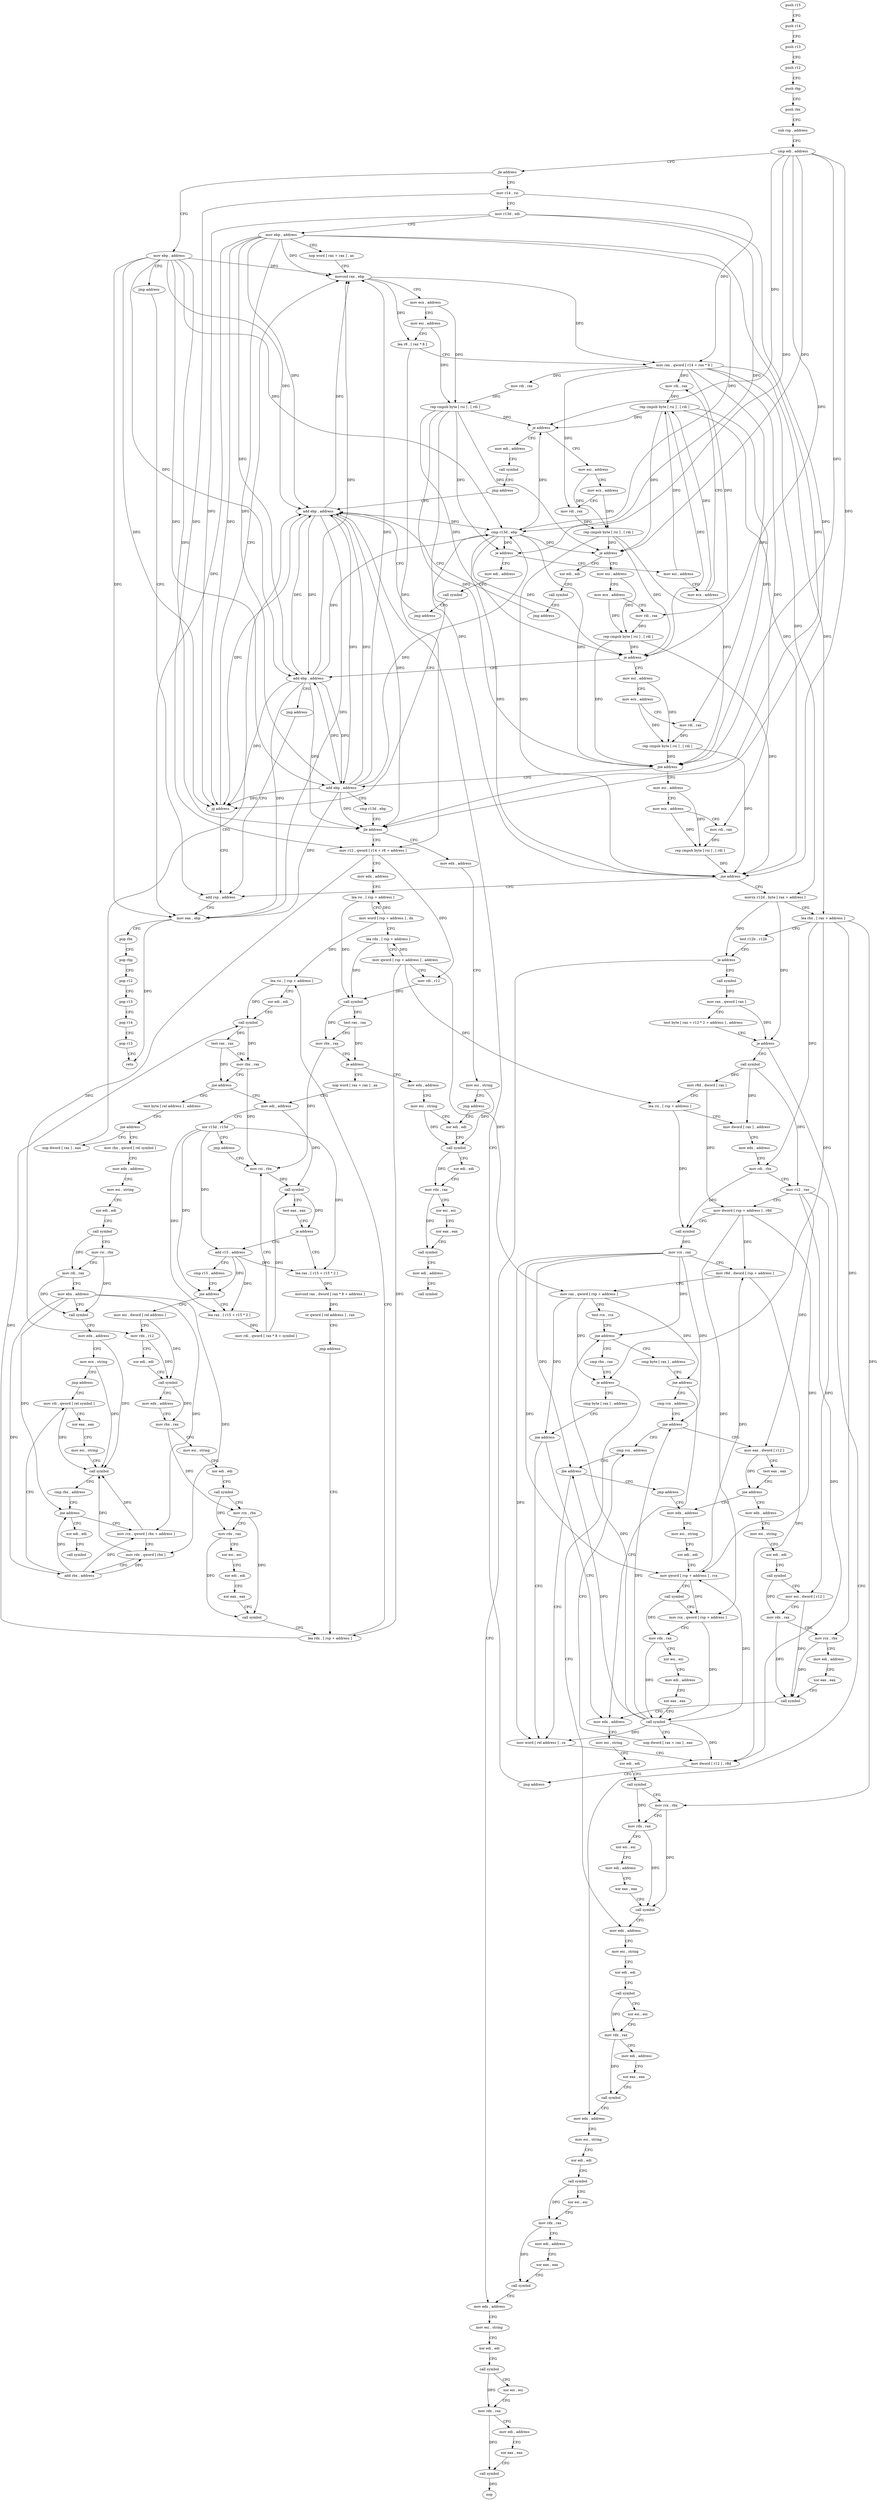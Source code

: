 digraph "func" {
"4233024" [label = "push r15" ]
"4233026" [label = "push r14" ]
"4233028" [label = "push r13" ]
"4233030" [label = "push r12" ]
"4233032" [label = "push rbp" ]
"4233033" [label = "push rbx" ]
"4233034" [label = "sub rsp , address" ]
"4233038" [label = "cmp edi , address" ]
"4233041" [label = "jle address" ]
"4233801" [label = "mov ebp , address" ]
"4233047" [label = "mov r14 , rsi" ]
"4233806" [label = "jmp address" ]
"4233420" [label = "add rsp , address" ]
"4233050" [label = "mov r13d , edi" ]
"4233053" [label = "mov ebp , address" ]
"4233058" [label = "nop word [ rax + rax ] , ax" ]
"4233064" [label = "movsxd rax , ebp" ]
"4233424" [label = "mov eax , ebp" ]
"4233426" [label = "pop rbx" ]
"4233427" [label = "pop rbp" ]
"4233428" [label = "pop r12" ]
"4233430" [label = "pop r13" ]
"4233432" [label = "pop r14" ]
"4233434" [label = "pop r15" ]
"4233436" [label = "retn" ]
"4233464" [label = "mov edi , address" ]
"4233469" [label = "call symbol" ]
"4233474" [label = "jmp address" ]
"4233408" [label = "add ebp , address" ]
"4233100" [label = "mov esi , address" ]
"4233105" [label = "mov ecx , address" ]
"4233110" [label = "mov rdi , rax" ]
"4233113" [label = "rep cmpsb byte [ rsi ] , [ rdi ]" ]
"4233115" [label = "je address" ]
"4233480" [label = "mov edi , address" ]
"4233121" [label = "mov esi , address" ]
"4233411" [label = "cmp r13d , ebp" ]
"4233414" [label = "jg address" ]
"4233485" [label = "call symbol" ]
"4233490" [label = "jmp address" ]
"4233126" [label = "mov ecx , address" ]
"4233131" [label = "mov rdi , rax" ]
"4233134" [label = "rep cmpsb byte [ rsi ] , [ rdi ]" ]
"4233136" [label = "je address" ]
"4233648" [label = "xor edi , edi" ]
"4233142" [label = "mov esi , address" ]
"4233067" [label = "mov ecx , address" ]
"4233072" [label = "mov esi , address" ]
"4233077" [label = "lea r8 , [ rax * 8 ]" ]
"4233085" [label = "mov rax , qword [ r14 + rax * 8 ]" ]
"4233089" [label = "mov rdi , rax" ]
"4233092" [label = "rep cmpsb byte [ rsi ] , [ rdi ]" ]
"4233094" [label = "je address" ]
"4233650" [label = "call symbol" ]
"4233655" [label = "jmp address" ]
"4233147" [label = "mov ecx , address" ]
"4233152" [label = "mov rdi , rax" ]
"4233155" [label = "rep cmpsb byte [ rsi ] , [ rdi ]" ]
"4233157" [label = "je address" ]
"4233793" [label = "add ebp , address" ]
"4233163" [label = "mov esi , address" ]
"4233796" [label = "jmp address" ]
"4233168" [label = "mov ecx , address" ]
"4233173" [label = "mov rdi , rax" ]
"4233176" [label = "rep cmpsb byte [ rsi ] , [ rdi ]" ]
"4233178" [label = "jne address" ]
"4233496" [label = "mov esi , address" ]
"4233184" [label = "add ebp , address" ]
"4233501" [label = "mov ecx , address" ]
"4233506" [label = "mov rdi , rax" ]
"4233509" [label = "rep cmpsb byte [ rsi ] , [ rdi ]" ]
"4233511" [label = "jne address" ]
"4233513" [label = "movzx r12d , byte [ rax + address ]" ]
"4233187" [label = "cmp r13d , ebp" ]
"4233190" [label = "jle address" ]
"4233918" [label = "mov edx , address" ]
"4233196" [label = "mov r12 , qword [ r14 + r8 + address ]" ]
"4233518" [label = "lea rbx , [ rax + address ]" ]
"4233522" [label = "test r12b , r12b" ]
"4233525" [label = "je address" ]
"4234077" [label = "mov edx , address" ]
"4233531" [label = "call symbol" ]
"4233923" [label = "mov esi , string" ]
"4233928" [label = "jmp address" ]
"4233762" [label = "xor edi , edi" ]
"4233201" [label = "mov edx , address" ]
"4233206" [label = "lea rsi , [ rsp + address ]" ]
"4233211" [label = "mov word [ rsp + address ] , dx" ]
"4233216" [label = "lea rdx , [ rsp + address ]" ]
"4233221" [label = "mov qword [ rsp + address ] , address" ]
"4233230" [label = "mov rdi , r12" ]
"4233233" [label = "call symbol" ]
"4233238" [label = "test rax , rax" ]
"4233241" [label = "mov rbx , rax" ]
"4233244" [label = "je address" ]
"4233752" [label = "mov edx , address" ]
"4233250" [label = "nop word [ rax + rax ] , ax" ]
"4234082" [label = "mov esi , string" ]
"4234087" [label = "xor edi , edi" ]
"4234089" [label = "call symbol" ]
"4234094" [label = "xor esi , esi" ]
"4234096" [label = "mov rdx , rax" ]
"4234099" [label = "mov edi , address" ]
"4234104" [label = "xor eax , eax" ]
"4234106" [label = "call symbol" ]
"4234111" [label = "nop" ]
"4233536" [label = "mov rax , qword [ rax ]" ]
"4233539" [label = "test byte [ rax + r12 * 2 + address ] , address" ]
"4233545" [label = "je address" ]
"4234043" [label = "mov edx , address" ]
"4233551" [label = "call symbol" ]
"4233764" [label = "call symbol" ]
"4233769" [label = "xor edi , edi" ]
"4233771" [label = "mov rdx , rax" ]
"4233774" [label = "xor esi , esi" ]
"4233776" [label = "xor eax , eax" ]
"4233778" [label = "call symbol" ]
"4233783" [label = "mov edi , address" ]
"4233788" [label = "call symbol" ]
"4233757" [label = "mov esi , string" ]
"4233256" [label = "mov edi , address" ]
"4234048" [label = "mov esi , string" ]
"4234053" [label = "xor edi , edi" ]
"4234055" [label = "call symbol" ]
"4234060" [label = "xor esi , esi" ]
"4234062" [label = "mov rdx , rax" ]
"4234065" [label = "mov edi , address" ]
"4234070" [label = "xor eax , eax" ]
"4234072" [label = "call symbol" ]
"4233556" [label = "mov r8d , dword [ rax ]" ]
"4233559" [label = "lea rsi , [ rsp + address ]" ]
"4233564" [label = "mov dword [ rax ] , address" ]
"4233570" [label = "mov edx , address" ]
"4233575" [label = "mov rdi , rbx" ]
"4233578" [label = "mov r12 , rax" ]
"4233581" [label = "mov dword [ rsp + address ] , r8d" ]
"4233586" [label = "call symbol" ]
"4233591" [label = "mov rcx , rax" ]
"4233594" [label = "mov r8d , dword [ rsp + address ]" ]
"4233599" [label = "mov rax , qword [ rsp + address ]" ]
"4233604" [label = "test rcx , rcx" ]
"4233607" [label = "jne address" ]
"4233660" [label = "cmp byte [ rax ] , address" ]
"4233609" [label = "cmp rbx , rax" ]
"4233284" [label = "mov rsi , rbx" ]
"4233287" [label = "call symbol" ]
"4233292" [label = "test eax , eax" ]
"4233294" [label = "je address" ]
"4233440" [label = "lea rax , [ r15 + r15 * 2 ]" ]
"4233300" [label = "add r15 , address" ]
"4233663" [label = "jne address" ]
"4233972" [label = "mov edx , address" ]
"4233669" [label = "cmp rcx , address" ]
"4233612" [label = "je address" ]
"4234009" [label = "mov edx , address" ]
"4233618" [label = "cmp byte [ rax ] , address" ]
"4233444" [label = "movsxd rax , dword [ rax * 8 + address ]" ]
"4233452" [label = "or qword [ rel address ] , rax" ]
"4233459" [label = "jmp address" ]
"4233363" [label = "lea rdx , [ rsp + address ]" ]
"4233304" [label = "cmp r15 , address" ]
"4233308" [label = "jne address" ]
"4233272" [label = "lea rax , [ r15 + r15 * 2 ]" ]
"4233310" [label = "mov esi , dword [ rel address ]" ]
"4233977" [label = "mov esi , string" ]
"4233982" [label = "xor edi , edi" ]
"4233984" [label = "call symbol" ]
"4233989" [label = "mov rcx , rbx" ]
"4233992" [label = "mov rdx , rax" ]
"4233995" [label = "xor esi , esi" ]
"4233997" [label = "mov edi , address" ]
"4234002" [label = "xor eax , eax" ]
"4234004" [label = "call symbol" ]
"4233673" [label = "jne address" ]
"4233736" [label = "cmp rcx , address" ]
"4233675" [label = "mov eax , dword [ r12 ]" ]
"4234014" [label = "mov esi , string" ]
"4234019" [label = "xor edi , edi" ]
"4234021" [label = "call symbol" ]
"4234026" [label = "xor esi , esi" ]
"4234028" [label = "mov rdx , rax" ]
"4234031" [label = "mov edi , address" ]
"4234036" [label = "xor eax , eax" ]
"4234038" [label = "call symbol" ]
"4233621" [label = "jne address" ]
"4233627" [label = "mov word [ rel address ] , cx" ]
"4233368" [label = "lea rsi , [ rsp + address ]" ]
"4233373" [label = "xor edi , edi" ]
"4233375" [label = "call symbol" ]
"4233380" [label = "test rax , rax" ]
"4233383" [label = "mov rbx , rax" ]
"4233386" [label = "jne address" ]
"4233392" [label = "test byte [ rel address ] , address" ]
"4233276" [label = "mov rdi , qword [ rax * 8 + symbol ]" ]
"4233316" [label = "mov rdx , r12" ]
"4233319" [label = "xor edi , edi" ]
"4233321" [label = "call symbol" ]
"4233326" [label = "mov edx , address" ]
"4233331" [label = "mov rbx , rax" ]
"4233334" [label = "mov esi , string" ]
"4233339" [label = "xor edi , edi" ]
"4233341" [label = "call symbol" ]
"4233346" [label = "mov rcx , rbx" ]
"4233349" [label = "mov rdx , rax" ]
"4233352" [label = "xor esi , esi" ]
"4233354" [label = "xor edi , edi" ]
"4233356" [label = "xor eax , eax" ]
"4233358" [label = "call symbol" ]
"4233743" [label = "jbe address" ]
"4233745" [label = "jmp address" ]
"4233679" [label = "test eax , eax" ]
"4233681" [label = "jne address" ]
"4233933" [label = "mov edx , address" ]
"4233687" [label = "mov edx , address" ]
"4233634" [label = "mov dword [ r12 ] , r8d" ]
"4233638" [label = "jmp address" ]
"4233261" [label = "xor r15d , r15d" ]
"4233264" [label = "jmp address" ]
"4233399" [label = "jne address" ]
"4233811" [label = "mov rbx , qword [ rel symbol ]" ]
"4233405" [label = "nop dword [ rax ] , eax" ]
"4233938" [label = "mov esi , string" ]
"4233943" [label = "xor edi , edi" ]
"4233945" [label = "call symbol" ]
"4233950" [label = "mov esi , dword [ r12 ]" ]
"4233954" [label = "mov rdx , rax" ]
"4233957" [label = "mov rcx , rbx" ]
"4233960" [label = "mov edi , address" ]
"4233965" [label = "xor eax , eax" ]
"4233967" [label = "call symbol" ]
"4233692" [label = "mov esi , string" ]
"4233697" [label = "xor edi , edi" ]
"4233699" [label = "mov qword [ rsp + address ] , rcx" ]
"4233704" [label = "call symbol" ]
"4233709" [label = "mov rcx , qword [ rsp + address ]" ]
"4233714" [label = "mov rdx , rax" ]
"4233717" [label = "xor esi , esi" ]
"4233719" [label = "mov edi , address" ]
"4233724" [label = "xor eax , eax" ]
"4233726" [label = "call symbol" ]
"4233731" [label = "nop dword [ rax + rax ] , eax" ]
"4233818" [label = "mov edx , address" ]
"4233823" [label = "mov esi , string" ]
"4233828" [label = "xor edi , edi" ]
"4233830" [label = "call symbol" ]
"4233835" [label = "mov rsi , rbx" ]
"4233838" [label = "mov rdi , rax" ]
"4233841" [label = "mov ebx , address" ]
"4233846" [label = "call symbol" ]
"4233851" [label = "mov edx , address" ]
"4233856" [label = "mov ecx , string" ]
"4233861" [label = "jmp address" ]
"4233883" [label = "mov rdi , qword [ rel symbol ]" ]
"4233890" [label = "xor eax , eax" ]
"4233892" [label = "mov esi , string" ]
"4233897" [label = "call symbol" ]
"4233902" [label = "cmp rbx , address" ]
"4233909" [label = "jne address" ]
"4233872" [label = "mov rcx , qword [ rbx + address ]" ]
"4233911" [label = "xor edi , edi" ]
"4233876" [label = "mov rdx , qword [ rbx ]" ]
"4233879" [label = "add rbx , address" ]
"4233913" [label = "call symbol" ]
"4233024" -> "4233026" [ label = "CFG" ]
"4233026" -> "4233028" [ label = "CFG" ]
"4233028" -> "4233030" [ label = "CFG" ]
"4233030" -> "4233032" [ label = "CFG" ]
"4233032" -> "4233033" [ label = "CFG" ]
"4233033" -> "4233034" [ label = "CFG" ]
"4233034" -> "4233038" [ label = "CFG" ]
"4233038" -> "4233041" [ label = "CFG" ]
"4233038" -> "4233115" [ label = "DFG" ]
"4233038" -> "4233136" [ label = "DFG" ]
"4233038" -> "4233094" [ label = "DFG" ]
"4233038" -> "4233157" [ label = "DFG" ]
"4233038" -> "4233178" [ label = "DFG" ]
"4233038" -> "4233511" [ label = "DFG" ]
"4233041" -> "4233801" [ label = "CFG" ]
"4233041" -> "4233047" [ label = "CFG" ]
"4233801" -> "4233806" [ label = "CFG" ]
"4233801" -> "4233424" [ label = "DFG" ]
"4233801" -> "4233064" [ label = "DFG" ]
"4233801" -> "4233408" [ label = "DFG" ]
"4233801" -> "4233411" [ label = "DFG" ]
"4233801" -> "4233414" [ label = "DFG" ]
"4233801" -> "4233793" [ label = "DFG" ]
"4233801" -> "4233184" [ label = "DFG" ]
"4233801" -> "4233190" [ label = "DFG" ]
"4233047" -> "4233050" [ label = "CFG" ]
"4233047" -> "4233085" [ label = "DFG" ]
"4233047" -> "4233196" [ label = "DFG" ]
"4233806" -> "4233420" [ label = "CFG" ]
"4233420" -> "4233424" [ label = "CFG" ]
"4233050" -> "4233053" [ label = "CFG" ]
"4233050" -> "4233411" [ label = "DFG" ]
"4233050" -> "4233414" [ label = "DFG" ]
"4233050" -> "4233190" [ label = "DFG" ]
"4233053" -> "4233058" [ label = "CFG" ]
"4233053" -> "4233424" [ label = "DFG" ]
"4233053" -> "4233064" [ label = "DFG" ]
"4233053" -> "4233408" [ label = "DFG" ]
"4233053" -> "4233411" [ label = "DFG" ]
"4233053" -> "4233414" [ label = "DFG" ]
"4233053" -> "4233793" [ label = "DFG" ]
"4233053" -> "4233184" [ label = "DFG" ]
"4233053" -> "4233190" [ label = "DFG" ]
"4233058" -> "4233064" [ label = "CFG" ]
"4233064" -> "4233067" [ label = "CFG" ]
"4233064" -> "4233077" [ label = "DFG" ]
"4233064" -> "4233085" [ label = "DFG" ]
"4233424" -> "4233426" [ label = "CFG" ]
"4233424" -> "4233436" [ label = "DFG" ]
"4233426" -> "4233427" [ label = "CFG" ]
"4233427" -> "4233428" [ label = "CFG" ]
"4233428" -> "4233430" [ label = "CFG" ]
"4233430" -> "4233432" [ label = "CFG" ]
"4233432" -> "4233434" [ label = "CFG" ]
"4233434" -> "4233436" [ label = "CFG" ]
"4233464" -> "4233469" [ label = "CFG" ]
"4233469" -> "4233474" [ label = "CFG" ]
"4233474" -> "4233408" [ label = "CFG" ]
"4233408" -> "4233411" [ label = "DFG" ]
"4233408" -> "4233424" [ label = "DFG" ]
"4233408" -> "4233064" [ label = "DFG" ]
"4233408" -> "4233414" [ label = "DFG" ]
"4233408" -> "4233793" [ label = "DFG" ]
"4233408" -> "4233184" [ label = "DFG" ]
"4233408" -> "4233190" [ label = "DFG" ]
"4233100" -> "4233105" [ label = "CFG" ]
"4233100" -> "4233113" [ label = "DFG" ]
"4233105" -> "4233110" [ label = "CFG" ]
"4233105" -> "4233113" [ label = "DFG" ]
"4233110" -> "4233113" [ label = "DFG" ]
"4233113" -> "4233115" [ label = "DFG" ]
"4233113" -> "4233136" [ label = "DFG" ]
"4233113" -> "4233157" [ label = "DFG" ]
"4233113" -> "4233178" [ label = "DFG" ]
"4233113" -> "4233511" [ label = "DFG" ]
"4233115" -> "4233480" [ label = "CFG" ]
"4233115" -> "4233121" [ label = "CFG" ]
"4233480" -> "4233485" [ label = "CFG" ]
"4233121" -> "4233126" [ label = "CFG" ]
"4233121" -> "4233134" [ label = "DFG" ]
"4233411" -> "4233414" [ label = "CFG" ]
"4233411" -> "4233094" [ label = "DFG" ]
"4233411" -> "4233115" [ label = "DFG" ]
"4233411" -> "4233136" [ label = "DFG" ]
"4233411" -> "4233157" [ label = "DFG" ]
"4233411" -> "4233178" [ label = "DFG" ]
"4233411" -> "4233511" [ label = "DFG" ]
"4233414" -> "4233064" [ label = "CFG" ]
"4233414" -> "4233420" [ label = "CFG" ]
"4233485" -> "4233490" [ label = "CFG" ]
"4233490" -> "4233408" [ label = "CFG" ]
"4233126" -> "4233131" [ label = "CFG" ]
"4233126" -> "4233134" [ label = "DFG" ]
"4233131" -> "4233134" [ label = "DFG" ]
"4233134" -> "4233136" [ label = "DFG" ]
"4233134" -> "4233157" [ label = "DFG" ]
"4233134" -> "4233178" [ label = "DFG" ]
"4233134" -> "4233511" [ label = "DFG" ]
"4233136" -> "4233648" [ label = "CFG" ]
"4233136" -> "4233142" [ label = "CFG" ]
"4233648" -> "4233650" [ label = "CFG" ]
"4233142" -> "4233147" [ label = "CFG" ]
"4233142" -> "4233155" [ label = "DFG" ]
"4233067" -> "4233072" [ label = "CFG" ]
"4233067" -> "4233092" [ label = "DFG" ]
"4233072" -> "4233077" [ label = "CFG" ]
"4233072" -> "4233092" [ label = "DFG" ]
"4233077" -> "4233085" [ label = "CFG" ]
"4233077" -> "4233196" [ label = "DFG" ]
"4233085" -> "4233089" [ label = "DFG" ]
"4233085" -> "4233110" [ label = "DFG" ]
"4233085" -> "4233131" [ label = "DFG" ]
"4233085" -> "4233152" [ label = "DFG" ]
"4233085" -> "4233173" [ label = "DFG" ]
"4233085" -> "4233506" [ label = "DFG" ]
"4233085" -> "4233513" [ label = "DFG" ]
"4233085" -> "4233518" [ label = "DFG" ]
"4233089" -> "4233092" [ label = "DFG" ]
"4233092" -> "4233094" [ label = "DFG" ]
"4233092" -> "4233115" [ label = "DFG" ]
"4233092" -> "4233136" [ label = "DFG" ]
"4233092" -> "4233157" [ label = "DFG" ]
"4233092" -> "4233178" [ label = "DFG" ]
"4233092" -> "4233511" [ label = "DFG" ]
"4233094" -> "4233464" [ label = "CFG" ]
"4233094" -> "4233100" [ label = "CFG" ]
"4233650" -> "4233655" [ label = "CFG" ]
"4233655" -> "4233408" [ label = "CFG" ]
"4233147" -> "4233152" [ label = "CFG" ]
"4233147" -> "4233155" [ label = "DFG" ]
"4233152" -> "4233155" [ label = "DFG" ]
"4233155" -> "4233157" [ label = "DFG" ]
"4233155" -> "4233178" [ label = "DFG" ]
"4233155" -> "4233511" [ label = "DFG" ]
"4233157" -> "4233793" [ label = "CFG" ]
"4233157" -> "4233163" [ label = "CFG" ]
"4233793" -> "4233796" [ label = "CFG" ]
"4233793" -> "4233424" [ label = "DFG" ]
"4233793" -> "4233064" [ label = "DFG" ]
"4233793" -> "4233408" [ label = "DFG" ]
"4233793" -> "4233411" [ label = "DFG" ]
"4233793" -> "4233414" [ label = "DFG" ]
"4233793" -> "4233184" [ label = "DFG" ]
"4233793" -> "4233190" [ label = "DFG" ]
"4233163" -> "4233168" [ label = "CFG" ]
"4233163" -> "4233176" [ label = "DFG" ]
"4233796" -> "4233420" [ label = "CFG" ]
"4233168" -> "4233173" [ label = "CFG" ]
"4233168" -> "4233176" [ label = "DFG" ]
"4233173" -> "4233176" [ label = "DFG" ]
"4233176" -> "4233178" [ label = "DFG" ]
"4233176" -> "4233511" [ label = "DFG" ]
"4233178" -> "4233496" [ label = "CFG" ]
"4233178" -> "4233184" [ label = "CFG" ]
"4233496" -> "4233501" [ label = "CFG" ]
"4233496" -> "4233509" [ label = "DFG" ]
"4233184" -> "4233187" [ label = "CFG" ]
"4233184" -> "4233424" [ label = "DFG" ]
"4233184" -> "4233064" [ label = "DFG" ]
"4233184" -> "4233408" [ label = "DFG" ]
"4233184" -> "4233411" [ label = "DFG" ]
"4233184" -> "4233414" [ label = "DFG" ]
"4233184" -> "4233793" [ label = "DFG" ]
"4233184" -> "4233190" [ label = "DFG" ]
"4233501" -> "4233506" [ label = "CFG" ]
"4233501" -> "4233509" [ label = "DFG" ]
"4233506" -> "4233509" [ label = "DFG" ]
"4233509" -> "4233511" [ label = "DFG" ]
"4233511" -> "4233420" [ label = "CFG" ]
"4233511" -> "4233513" [ label = "CFG" ]
"4233513" -> "4233518" [ label = "CFG" ]
"4233513" -> "4233525" [ label = "DFG" ]
"4233513" -> "4233545" [ label = "DFG" ]
"4233187" -> "4233190" [ label = "CFG" ]
"4233190" -> "4233918" [ label = "CFG" ]
"4233190" -> "4233196" [ label = "CFG" ]
"4233918" -> "4233923" [ label = "CFG" ]
"4233196" -> "4233201" [ label = "CFG" ]
"4233196" -> "4233230" [ label = "DFG" ]
"4233196" -> "4233316" [ label = "DFG" ]
"4233518" -> "4233522" [ label = "CFG" ]
"4233518" -> "4233575" [ label = "DFG" ]
"4233518" -> "4233612" [ label = "DFG" ]
"4233518" -> "4233989" [ label = "DFG" ]
"4233518" -> "4233957" [ label = "DFG" ]
"4233522" -> "4233525" [ label = "CFG" ]
"4233525" -> "4234077" [ label = "CFG" ]
"4233525" -> "4233531" [ label = "CFG" ]
"4234077" -> "4234082" [ label = "CFG" ]
"4233531" -> "4233536" [ label = "DFG" ]
"4233923" -> "4233928" [ label = "CFG" ]
"4233923" -> "4233764" [ label = "DFG" ]
"4233928" -> "4233762" [ label = "CFG" ]
"4233762" -> "4233764" [ label = "CFG" ]
"4233201" -> "4233206" [ label = "CFG" ]
"4233206" -> "4233211" [ label = "CFG" ]
"4233206" -> "4233233" [ label = "DFG" ]
"4233211" -> "4233216" [ label = "CFG" ]
"4233211" -> "4233206" [ label = "DFG" ]
"4233211" -> "4233368" [ label = "DFG" ]
"4233216" -> "4233221" [ label = "CFG" ]
"4233216" -> "4233233" [ label = "DFG" ]
"4233221" -> "4233230" [ label = "CFG" ]
"4233221" -> "4233216" [ label = "DFG" ]
"4233221" -> "4233599" [ label = "DFG" ]
"4233221" -> "4233559" [ label = "DFG" ]
"4233221" -> "4233363" [ label = "DFG" ]
"4233230" -> "4233233" [ label = "DFG" ]
"4233233" -> "4233238" [ label = "DFG" ]
"4233233" -> "4233241" [ label = "DFG" ]
"4233238" -> "4233241" [ label = "CFG" ]
"4233238" -> "4233244" [ label = "DFG" ]
"4233241" -> "4233244" [ label = "CFG" ]
"4233241" -> "4233284" [ label = "DFG" ]
"4233244" -> "4233752" [ label = "CFG" ]
"4233244" -> "4233250" [ label = "CFG" ]
"4233752" -> "4233757" [ label = "CFG" ]
"4233250" -> "4233256" [ label = "CFG" ]
"4234082" -> "4234087" [ label = "CFG" ]
"4234087" -> "4234089" [ label = "CFG" ]
"4234089" -> "4234094" [ label = "CFG" ]
"4234089" -> "4234096" [ label = "DFG" ]
"4234094" -> "4234096" [ label = "CFG" ]
"4234096" -> "4234099" [ label = "CFG" ]
"4234096" -> "4234106" [ label = "DFG" ]
"4234099" -> "4234104" [ label = "CFG" ]
"4234104" -> "4234106" [ label = "CFG" ]
"4234106" -> "4234111" [ label = "DFG" ]
"4233536" -> "4233539" [ label = "CFG" ]
"4233536" -> "4233545" [ label = "DFG" ]
"4233539" -> "4233545" [ label = "CFG" ]
"4233545" -> "4234043" [ label = "CFG" ]
"4233545" -> "4233551" [ label = "CFG" ]
"4234043" -> "4234048" [ label = "CFG" ]
"4233551" -> "4233556" [ label = "DFG" ]
"4233551" -> "4233564" [ label = "DFG" ]
"4233551" -> "4233578" [ label = "DFG" ]
"4233764" -> "4233769" [ label = "CFG" ]
"4233764" -> "4233771" [ label = "DFG" ]
"4233769" -> "4233771" [ label = "CFG" ]
"4233771" -> "4233774" [ label = "CFG" ]
"4233771" -> "4233778" [ label = "DFG" ]
"4233774" -> "4233776" [ label = "CFG" ]
"4233776" -> "4233778" [ label = "CFG" ]
"4233778" -> "4233783" [ label = "CFG" ]
"4233783" -> "4233788" [ label = "CFG" ]
"4233757" -> "4233762" [ label = "CFG" ]
"4233757" -> "4233764" [ label = "DFG" ]
"4233256" -> "4233261" [ label = "CFG" ]
"4233256" -> "4233287" [ label = "DFG" ]
"4234048" -> "4234053" [ label = "CFG" ]
"4234053" -> "4234055" [ label = "CFG" ]
"4234055" -> "4234060" [ label = "CFG" ]
"4234055" -> "4234062" [ label = "DFG" ]
"4234060" -> "4234062" [ label = "CFG" ]
"4234062" -> "4234065" [ label = "CFG" ]
"4234062" -> "4234072" [ label = "DFG" ]
"4234065" -> "4234070" [ label = "CFG" ]
"4234070" -> "4234072" [ label = "CFG" ]
"4234072" -> "4234077" [ label = "CFG" ]
"4233556" -> "4233559" [ label = "CFG" ]
"4233556" -> "4233581" [ label = "DFG" ]
"4233559" -> "4233564" [ label = "CFG" ]
"4233559" -> "4233586" [ label = "DFG" ]
"4233564" -> "4233570" [ label = "CFG" ]
"4233570" -> "4233575" [ label = "CFG" ]
"4233575" -> "4233578" [ label = "CFG" ]
"4233575" -> "4233586" [ label = "DFG" ]
"4233578" -> "4233581" [ label = "CFG" ]
"4233578" -> "4233675" [ label = "DFG" ]
"4233578" -> "4233634" [ label = "DFG" ]
"4233578" -> "4233950" [ label = "DFG" ]
"4233581" -> "4233586" [ label = "CFG" ]
"4233581" -> "4233594" [ label = "DFG" ]
"4233581" -> "4233699" [ label = "DFG" ]
"4233581" -> "4233709" [ label = "DFG" ]
"4233586" -> "4233591" [ label = "DFG" ]
"4233591" -> "4233594" [ label = "CFG" ]
"4233591" -> "4233607" [ label = "DFG" ]
"4233591" -> "4233673" [ label = "DFG" ]
"4233591" -> "4233743" [ label = "DFG" ]
"4233591" -> "4233627" [ label = "DFG" ]
"4233591" -> "4233699" [ label = "DFG" ]
"4233594" -> "4233599" [ label = "CFG" ]
"4233594" -> "4233634" [ label = "DFG" ]
"4233599" -> "4233604" [ label = "CFG" ]
"4233599" -> "4233663" [ label = "DFG" ]
"4233599" -> "4233612" [ label = "DFG" ]
"4233599" -> "4233621" [ label = "DFG" ]
"4233604" -> "4233607" [ label = "CFG" ]
"4233607" -> "4233660" [ label = "CFG" ]
"4233607" -> "4233609" [ label = "CFG" ]
"4233660" -> "4233663" [ label = "CFG" ]
"4233609" -> "4233612" [ label = "CFG" ]
"4233284" -> "4233287" [ label = "DFG" ]
"4233287" -> "4233292" [ label = "CFG" ]
"4233287" -> "4233294" [ label = "DFG" ]
"4233292" -> "4233294" [ label = "CFG" ]
"4233294" -> "4233440" [ label = "CFG" ]
"4233294" -> "4233300" [ label = "CFG" ]
"4233440" -> "4233444" [ label = "DFG" ]
"4233300" -> "4233304" [ label = "CFG" ]
"4233300" -> "4233440" [ label = "DFG" ]
"4233300" -> "4233308" [ label = "DFG" ]
"4233300" -> "4233272" [ label = "DFG" ]
"4233663" -> "4233972" [ label = "CFG" ]
"4233663" -> "4233669" [ label = "CFG" ]
"4233972" -> "4233977" [ label = "CFG" ]
"4233669" -> "4233673" [ label = "CFG" ]
"4233612" -> "4234009" [ label = "CFG" ]
"4233612" -> "4233618" [ label = "CFG" ]
"4234009" -> "4234014" [ label = "CFG" ]
"4233618" -> "4233621" [ label = "CFG" ]
"4233444" -> "4233452" [ label = "DFG" ]
"4233452" -> "4233459" [ label = "CFG" ]
"4233459" -> "4233363" [ label = "CFG" ]
"4233363" -> "4233368" [ label = "CFG" ]
"4233363" -> "4233375" [ label = "DFG" ]
"4233304" -> "4233308" [ label = "CFG" ]
"4233308" -> "4233272" [ label = "CFG" ]
"4233308" -> "4233310" [ label = "CFG" ]
"4233272" -> "4233276" [ label = "DFG" ]
"4233310" -> "4233316" [ label = "CFG" ]
"4233310" -> "4233321" [ label = "DFG" ]
"4233977" -> "4233982" [ label = "CFG" ]
"4233982" -> "4233984" [ label = "CFG" ]
"4233984" -> "4233989" [ label = "CFG" ]
"4233984" -> "4233992" [ label = "DFG" ]
"4233989" -> "4233992" [ label = "CFG" ]
"4233989" -> "4234004" [ label = "DFG" ]
"4233992" -> "4233995" [ label = "CFG" ]
"4233992" -> "4234004" [ label = "DFG" ]
"4233995" -> "4233997" [ label = "CFG" ]
"4233997" -> "4234002" [ label = "CFG" ]
"4234002" -> "4234004" [ label = "CFG" ]
"4234004" -> "4234009" [ label = "CFG" ]
"4233673" -> "4233736" [ label = "CFG" ]
"4233673" -> "4233675" [ label = "CFG" ]
"4233736" -> "4233743" [ label = "CFG" ]
"4233675" -> "4233679" [ label = "CFG" ]
"4233675" -> "4233681" [ label = "DFG" ]
"4234014" -> "4234019" [ label = "CFG" ]
"4234019" -> "4234021" [ label = "CFG" ]
"4234021" -> "4234026" [ label = "CFG" ]
"4234021" -> "4234028" [ label = "DFG" ]
"4234026" -> "4234028" [ label = "CFG" ]
"4234028" -> "4234031" [ label = "CFG" ]
"4234028" -> "4234038" [ label = "DFG" ]
"4234031" -> "4234036" [ label = "CFG" ]
"4234036" -> "4234038" [ label = "CFG" ]
"4234038" -> "4234043" [ label = "CFG" ]
"4233621" -> "4233972" [ label = "CFG" ]
"4233621" -> "4233627" [ label = "CFG" ]
"4233627" -> "4233634" [ label = "CFG" ]
"4233368" -> "4233373" [ label = "CFG" ]
"4233368" -> "4233375" [ label = "DFG" ]
"4233373" -> "4233375" [ label = "CFG" ]
"4233375" -> "4233380" [ label = "DFG" ]
"4233375" -> "4233383" [ label = "DFG" ]
"4233380" -> "4233383" [ label = "CFG" ]
"4233380" -> "4233386" [ label = "DFG" ]
"4233383" -> "4233386" [ label = "CFG" ]
"4233383" -> "4233284" [ label = "DFG" ]
"4233386" -> "4233256" [ label = "CFG" ]
"4233386" -> "4233392" [ label = "CFG" ]
"4233392" -> "4233399" [ label = "CFG" ]
"4233276" -> "4233284" [ label = "CFG" ]
"4233276" -> "4233287" [ label = "DFG" ]
"4233316" -> "4233319" [ label = "CFG" ]
"4233316" -> "4233321" [ label = "DFG" ]
"4233319" -> "4233321" [ label = "CFG" ]
"4233321" -> "4233326" [ label = "CFG" ]
"4233321" -> "4233331" [ label = "DFG" ]
"4233326" -> "4233331" [ label = "CFG" ]
"4233331" -> "4233334" [ label = "CFG" ]
"4233331" -> "4233346" [ label = "DFG" ]
"4233334" -> "4233339" [ label = "CFG" ]
"4233339" -> "4233341" [ label = "CFG" ]
"4233341" -> "4233346" [ label = "CFG" ]
"4233341" -> "4233349" [ label = "DFG" ]
"4233346" -> "4233349" [ label = "CFG" ]
"4233346" -> "4233358" [ label = "DFG" ]
"4233349" -> "4233352" [ label = "CFG" ]
"4233349" -> "4233358" [ label = "DFG" ]
"4233352" -> "4233354" [ label = "CFG" ]
"4233354" -> "4233356" [ label = "CFG" ]
"4233356" -> "4233358" [ label = "CFG" ]
"4233358" -> "4233363" [ label = "CFG" ]
"4233743" -> "4233627" [ label = "CFG" ]
"4233743" -> "4233745" [ label = "CFG" ]
"4233745" -> "4233687" [ label = "CFG" ]
"4233679" -> "4233681" [ label = "CFG" ]
"4233681" -> "4233933" [ label = "CFG" ]
"4233681" -> "4233687" [ label = "CFG" ]
"4233933" -> "4233938" [ label = "CFG" ]
"4233687" -> "4233692" [ label = "CFG" ]
"4233634" -> "4233638" [ label = "CFG" ]
"4233638" -> "4233408" [ label = "CFG" ]
"4233261" -> "4233264" [ label = "CFG" ]
"4233261" -> "4233440" [ label = "DFG" ]
"4233261" -> "4233300" [ label = "DFG" ]
"4233261" -> "4233308" [ label = "DFG" ]
"4233261" -> "4233272" [ label = "DFG" ]
"4233264" -> "4233284" [ label = "CFG" ]
"4233399" -> "4233811" [ label = "CFG" ]
"4233399" -> "4233405" [ label = "CFG" ]
"4233811" -> "4233818" [ label = "CFG" ]
"4233405" -> "4233408" [ label = "CFG" ]
"4233938" -> "4233943" [ label = "CFG" ]
"4233943" -> "4233945" [ label = "CFG" ]
"4233945" -> "4233950" [ label = "CFG" ]
"4233945" -> "4233954" [ label = "DFG" ]
"4233950" -> "4233954" [ label = "CFG" ]
"4233950" -> "4233967" [ label = "DFG" ]
"4233954" -> "4233957" [ label = "CFG" ]
"4233954" -> "4233967" [ label = "DFG" ]
"4233957" -> "4233960" [ label = "CFG" ]
"4233957" -> "4233967" [ label = "DFG" ]
"4233960" -> "4233965" [ label = "CFG" ]
"4233965" -> "4233967" [ label = "CFG" ]
"4233967" -> "4233972" [ label = "CFG" ]
"4233692" -> "4233697" [ label = "CFG" ]
"4233697" -> "4233699" [ label = "CFG" ]
"4233699" -> "4233704" [ label = "CFG" ]
"4233699" -> "4233594" [ label = "DFG" ]
"4233699" -> "4233709" [ label = "DFG" ]
"4233704" -> "4233709" [ label = "CFG" ]
"4233704" -> "4233714" [ label = "DFG" ]
"4233709" -> "4233714" [ label = "CFG" ]
"4233709" -> "4233726" [ label = "DFG" ]
"4233714" -> "4233717" [ label = "CFG" ]
"4233714" -> "4233726" [ label = "DFG" ]
"4233717" -> "4233719" [ label = "CFG" ]
"4233719" -> "4233724" [ label = "CFG" ]
"4233724" -> "4233726" [ label = "CFG" ]
"4233726" -> "4233731" [ label = "CFG" ]
"4233726" -> "4233607" [ label = "DFG" ]
"4233726" -> "4233673" [ label = "DFG" ]
"4233726" -> "4233743" [ label = "DFG" ]
"4233726" -> "4233627" [ label = "DFG" ]
"4233726" -> "4233634" [ label = "DFG" ]
"4233726" -> "4233699" [ label = "DFG" ]
"4233731" -> "4233736" [ label = "CFG" ]
"4233818" -> "4233823" [ label = "CFG" ]
"4233823" -> "4233828" [ label = "CFG" ]
"4233828" -> "4233830" [ label = "CFG" ]
"4233830" -> "4233835" [ label = "CFG" ]
"4233830" -> "4233838" [ label = "DFG" ]
"4233835" -> "4233838" [ label = "CFG" ]
"4233835" -> "4233846" [ label = "DFG" ]
"4233838" -> "4233841" [ label = "CFG" ]
"4233838" -> "4233846" [ label = "DFG" ]
"4233841" -> "4233846" [ label = "CFG" ]
"4233841" -> "4233909" [ label = "DFG" ]
"4233841" -> "4233872" [ label = "DFG" ]
"4233841" -> "4233876" [ label = "DFG" ]
"4233841" -> "4233879" [ label = "DFG" ]
"4233846" -> "4233851" [ label = "CFG" ]
"4233851" -> "4233856" [ label = "CFG" ]
"4233851" -> "4233897" [ label = "DFG" ]
"4233856" -> "4233861" [ label = "CFG" ]
"4233856" -> "4233897" [ label = "DFG" ]
"4233861" -> "4233883" [ label = "CFG" ]
"4233883" -> "4233890" [ label = "CFG" ]
"4233883" -> "4233897" [ label = "DFG" ]
"4233890" -> "4233892" [ label = "CFG" ]
"4233892" -> "4233897" [ label = "CFG" ]
"4233897" -> "4233902" [ label = "CFG" ]
"4233902" -> "4233909" [ label = "CFG" ]
"4233909" -> "4233872" [ label = "CFG" ]
"4233909" -> "4233911" [ label = "CFG" ]
"4233872" -> "4233876" [ label = "CFG" ]
"4233872" -> "4233897" [ label = "DFG" ]
"4233911" -> "4233913" [ label = "CFG" ]
"4233876" -> "4233879" [ label = "CFG" ]
"4233876" -> "4233897" [ label = "DFG" ]
"4233879" -> "4233883" [ label = "CFG" ]
"4233879" -> "4233909" [ label = "DFG" ]
"4233879" -> "4233872" [ label = "DFG" ]
"4233879" -> "4233876" [ label = "DFG" ]
}
